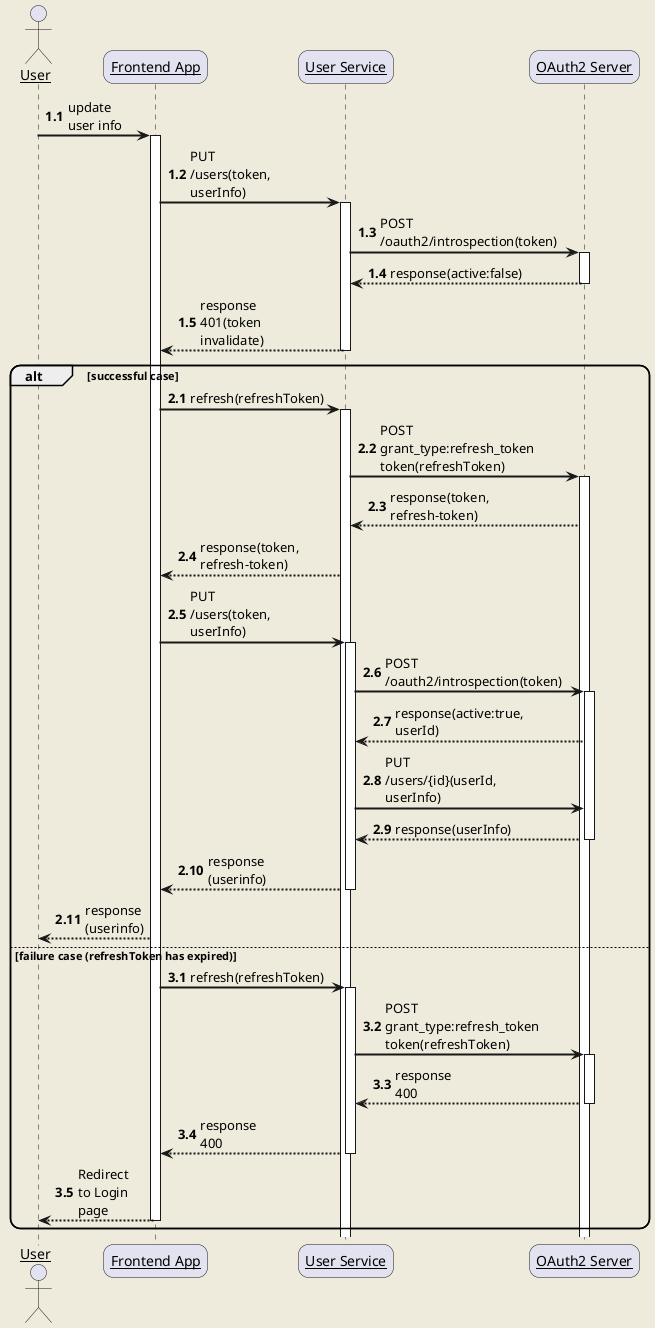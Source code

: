 @startuml
skinparam backgroundColor #EEEBDC
skinparam handwritten false
skinparam sequenceArrowThickness 2
skinparam roundcorner 20
skinparam maxmessagesize 60
skinparam sequenceParticipant underline

actor User
participant "Frontend App" as Frontend
participant "User Service" as UserService
participant "OAuth2 Server" as OAuth

autonumber 1.1
User -> Frontend: update user info
activate Frontend

Frontend -> UserService: PUT /users(token, userInfo)
activate UserService

UserService -> OAuth: POST /oauth2/introspection(token)
activate OAuth
OAuth --> UserService: response(active:false)
deactivate OAuth

UserService --> Frontend: response 401(token invalidate)
deactivate UserService
alt successful case
  autonumber inc A
  Frontend -> UserService: refresh(refreshToken)
  activate UserService

  UserService -> OAuth: POST grant_type:refresh_token token(refreshToken)
  activate OAuth


  OAuth --> UserService: response(token, refresh-token)

  UserService --> Frontend: response(token, refresh-token)

  Frontend -> UserService: PUT /users(token, userInfo)
  activate UserService
  UserService -> OAuth: POST /oauth2/introspection(token)
  activate OAuth
  OAuth --> UserService: response(active:true, userId)

  UserService -> OAuth: PUT /users/{id}(userId, userInfo)

  OAuth --> UserService: response(userInfo)
  deactivate OAuth
  UserService --> Frontend: response (userinfo)
  deactivate UserService
  Frontend --> User: response (userinfo)

else failure case (refreshToken has expired)
  autonumber inc A
  Frontend -> UserService: refresh(refreshToken)
  activate UserService

  UserService -> OAuth: POST grant_type:refresh_token token(refreshToken)
  activate OAuth
  OAuth --> UserService: response 400
  deactivate OAuth

  UserService --> Frontend: response 400
  deactivate UserService

  Frontend --> User: Redirect to Login page
  deactivate Frontend
end
@enduml